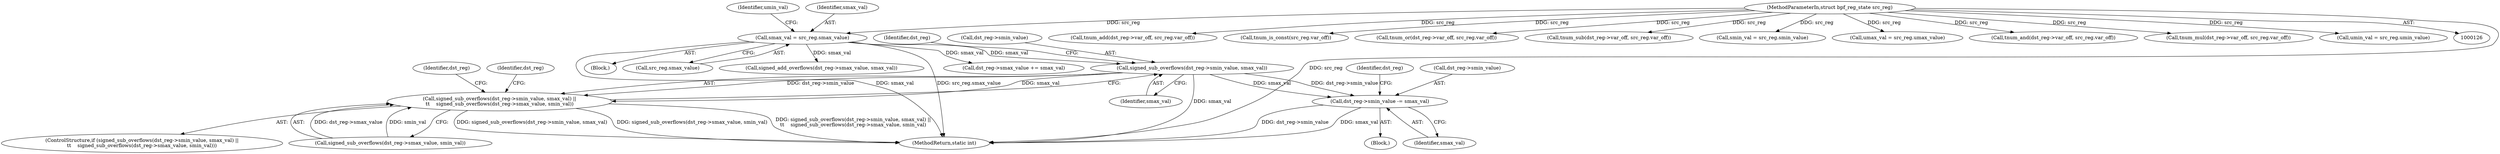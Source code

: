 digraph "0_linux_4374f256ce8182019353c0c639bb8d0695b4c941@pointer" {
"1000288" [label="(Call,signed_sub_overflows(dst_reg->smin_value, smax_val))"];
"1000168" [label="(Call,smax_val = src_reg.smax_value)"];
"1000130" [label="(MethodParameterIn,struct bpf_reg_state src_reg)"];
"1000287" [label="(Call,signed_sub_overflows(dst_reg->smin_value, smax_val) ||\n\t\t    signed_sub_overflows(dst_reg->smax_value, smin_val))"];
"1000311" [label="(Call,dst_reg->smin_value -= smax_val)"];
"1000130" [label="(MethodParameterIn,struct bpf_reg_state src_reg)"];
"1000131" [label="(Block,)"];
"1000311" [label="(Call,dst_reg->smin_value -= smax_val)"];
"1000286" [label="(ControlStructure,if (signed_sub_overflows(dst_reg->smin_value, smax_val) ||\n\t\t    signed_sub_overflows(dst_reg->smax_value, smin_val)))"];
"1000277" [label="(Call,tnum_add(dst_reg->var_off, src_reg.var_off))"];
"1000185" [label="(Call,tnum_is_const(src_reg.var_off))"];
"1000563" [label="(Call,tnum_or(dst_reg->var_off, src_reg.var_off))"];
"1000287" [label="(Call,signed_sub_overflows(dst_reg->smin_value, smax_val) ||\n\t\t    signed_sub_overflows(dst_reg->smax_value, smin_val))"];
"1000354" [label="(Call,tnum_sub(dst_reg->var_off, src_reg.var_off))"];
"1000170" [label="(Call,src_reg.smax_value)"];
"1000315" [label="(Identifier,smax_val)"];
"1000206" [label="(Call,signed_add_overflows(dst_reg->smax_value, smax_val))"];
"1000295" [label="(Identifier,dst_reg)"];
"1000168" [label="(Call,smax_val = src_reg.smax_value)"];
"1000163" [label="(Call,smin_val = src_reg.smin_value)"];
"1000318" [label="(Identifier,dst_reg)"];
"1000288" [label="(Call,signed_sub_overflows(dst_reg->smin_value, smax_val))"];
"1000801" [label="(MethodReturn,static int)"];
"1000293" [label="(Call,signed_sub_overflows(dst_reg->smax_value, smin_val))"];
"1000292" [label="(Identifier,smax_val)"];
"1000312" [label="(Call,dst_reg->smin_value)"];
"1000289" [label="(Call,dst_reg->smin_value)"];
"1000178" [label="(Call,umax_val = src_reg.umax_value)"];
"1000174" [label="(Identifier,umin_val)"];
"1000229" [label="(Call,dst_reg->smax_value += smax_val)"];
"1000474" [label="(Call,tnum_and(dst_reg->var_off, src_reg.var_off))"];
"1000367" [label="(Call,tnum_mul(dst_reg->var_off, src_reg.var_off))"];
"1000169" [label="(Identifier,smax_val)"];
"1000301" [label="(Identifier,dst_reg)"];
"1000173" [label="(Call,umin_val = src_reg.umin_value)"];
"1000310" [label="(Block,)"];
"1000313" [label="(Identifier,dst_reg)"];
"1000288" -> "1000287"  [label="AST: "];
"1000288" -> "1000292"  [label="CFG: "];
"1000289" -> "1000288"  [label="AST: "];
"1000292" -> "1000288"  [label="AST: "];
"1000295" -> "1000288"  [label="CFG: "];
"1000287" -> "1000288"  [label="CFG: "];
"1000288" -> "1000801"  [label="DDG: smax_val"];
"1000288" -> "1000287"  [label="DDG: dst_reg->smin_value"];
"1000288" -> "1000287"  [label="DDG: smax_val"];
"1000168" -> "1000288"  [label="DDG: smax_val"];
"1000288" -> "1000311"  [label="DDG: smax_val"];
"1000288" -> "1000311"  [label="DDG: dst_reg->smin_value"];
"1000168" -> "1000131"  [label="AST: "];
"1000168" -> "1000170"  [label="CFG: "];
"1000169" -> "1000168"  [label="AST: "];
"1000170" -> "1000168"  [label="AST: "];
"1000174" -> "1000168"  [label="CFG: "];
"1000168" -> "1000801"  [label="DDG: smax_val"];
"1000168" -> "1000801"  [label="DDG: src_reg.smax_value"];
"1000130" -> "1000168"  [label="DDG: src_reg"];
"1000168" -> "1000206"  [label="DDG: smax_val"];
"1000168" -> "1000229"  [label="DDG: smax_val"];
"1000130" -> "1000126"  [label="AST: "];
"1000130" -> "1000801"  [label="DDG: src_reg"];
"1000130" -> "1000163"  [label="DDG: src_reg"];
"1000130" -> "1000173"  [label="DDG: src_reg"];
"1000130" -> "1000178"  [label="DDG: src_reg"];
"1000130" -> "1000185"  [label="DDG: src_reg"];
"1000130" -> "1000277"  [label="DDG: src_reg"];
"1000130" -> "1000354"  [label="DDG: src_reg"];
"1000130" -> "1000367"  [label="DDG: src_reg"];
"1000130" -> "1000474"  [label="DDG: src_reg"];
"1000130" -> "1000563"  [label="DDG: src_reg"];
"1000287" -> "1000286"  [label="AST: "];
"1000287" -> "1000293"  [label="CFG: "];
"1000293" -> "1000287"  [label="AST: "];
"1000301" -> "1000287"  [label="CFG: "];
"1000313" -> "1000287"  [label="CFG: "];
"1000287" -> "1000801"  [label="DDG: signed_sub_overflows(dst_reg->smax_value, smin_val)"];
"1000287" -> "1000801"  [label="DDG: signed_sub_overflows(dst_reg->smin_value, smax_val) ||\n\t\t    signed_sub_overflows(dst_reg->smax_value, smin_val)"];
"1000287" -> "1000801"  [label="DDG: signed_sub_overflows(dst_reg->smin_value, smax_val)"];
"1000293" -> "1000287"  [label="DDG: dst_reg->smax_value"];
"1000293" -> "1000287"  [label="DDG: smin_val"];
"1000311" -> "1000310"  [label="AST: "];
"1000311" -> "1000315"  [label="CFG: "];
"1000312" -> "1000311"  [label="AST: "];
"1000315" -> "1000311"  [label="AST: "];
"1000318" -> "1000311"  [label="CFG: "];
"1000311" -> "1000801"  [label="DDG: dst_reg->smin_value"];
"1000311" -> "1000801"  [label="DDG: smax_val"];
}
